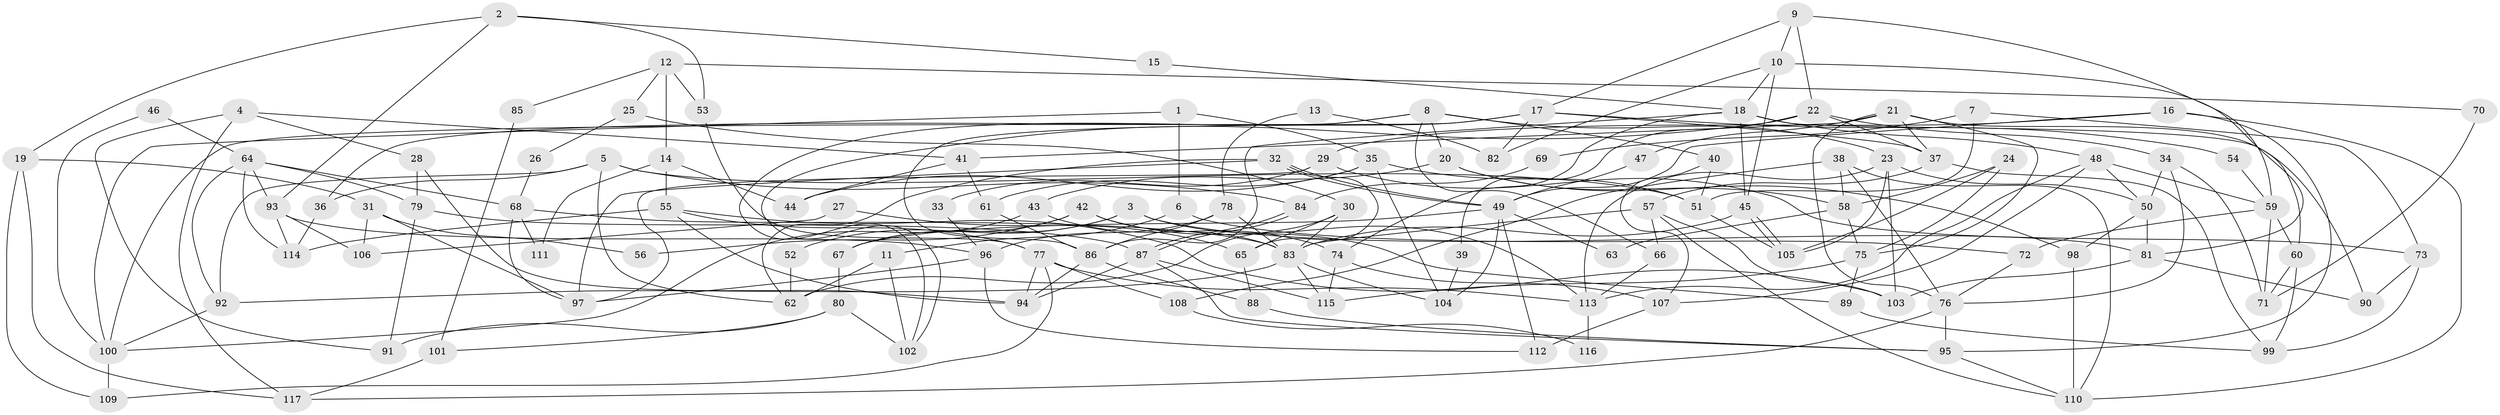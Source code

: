 // coarse degree distribution, {3: 0.1864406779661017, 4: 0.23728813559322035, 6: 0.15254237288135594, 8: 0.05084745762711865, 9: 0.0847457627118644, 2: 0.01694915254237288, 7: 0.1016949152542373, 5: 0.15254237288135594, 11: 0.01694915254237288}
// Generated by graph-tools (version 1.1) at 2025/37/03/04/25 23:37:12]
// undirected, 117 vertices, 234 edges
graph export_dot {
  node [color=gray90,style=filled];
  1;
  2;
  3;
  4;
  5;
  6;
  7;
  8;
  9;
  10;
  11;
  12;
  13;
  14;
  15;
  16;
  17;
  18;
  19;
  20;
  21;
  22;
  23;
  24;
  25;
  26;
  27;
  28;
  29;
  30;
  31;
  32;
  33;
  34;
  35;
  36;
  37;
  38;
  39;
  40;
  41;
  42;
  43;
  44;
  45;
  46;
  47;
  48;
  49;
  50;
  51;
  52;
  53;
  54;
  55;
  56;
  57;
  58;
  59;
  60;
  61;
  62;
  63;
  64;
  65;
  66;
  67;
  68;
  69;
  70;
  71;
  72;
  73;
  74;
  75;
  76;
  77;
  78;
  79;
  80;
  81;
  82;
  83;
  84;
  85;
  86;
  87;
  88;
  89;
  90;
  91;
  92;
  93;
  94;
  95;
  96;
  97;
  98;
  99;
  100;
  101;
  102;
  103;
  104;
  105;
  106;
  107;
  108;
  109;
  110;
  111;
  112;
  113;
  114;
  115;
  116;
  117;
  1 -- 35;
  1 -- 100;
  1 -- 6;
  2 -- 93;
  2 -- 19;
  2 -- 15;
  2 -- 53;
  3 -- 81;
  3 -- 113;
  3 -- 52;
  3 -- 67;
  4 -- 28;
  4 -- 91;
  4 -- 41;
  4 -- 117;
  5 -- 51;
  5 -- 92;
  5 -- 36;
  5 -- 62;
  5 -- 84;
  6 -- 11;
  6 -- 72;
  7 -- 51;
  7 -- 73;
  7 -- 69;
  8 -- 66;
  8 -- 23;
  8 -- 20;
  8 -- 40;
  8 -- 86;
  8 -- 102;
  9 -- 59;
  9 -- 10;
  9 -- 17;
  9 -- 22;
  10 -- 81;
  10 -- 18;
  10 -- 45;
  10 -- 82;
  11 -- 62;
  11 -- 102;
  12 -- 53;
  12 -- 14;
  12 -- 25;
  12 -- 70;
  12 -- 85;
  13 -- 82;
  13 -- 78;
  14 -- 44;
  14 -- 55;
  14 -- 111;
  15 -- 18;
  16 -- 110;
  16 -- 49;
  16 -- 29;
  16 -- 95;
  17 -- 36;
  17 -- 37;
  17 -- 54;
  17 -- 82;
  17 -- 100;
  18 -- 86;
  18 -- 45;
  18 -- 48;
  18 -- 74;
  18 -- 90;
  19 -- 117;
  19 -- 109;
  19 -- 31;
  20 -- 43;
  20 -- 58;
  20 -- 98;
  21 -- 76;
  21 -- 75;
  21 -- 37;
  21 -- 41;
  21 -- 47;
  21 -- 60;
  22 -- 37;
  22 -- 34;
  22 -- 39;
  22 -- 102;
  23 -- 105;
  23 -- 50;
  23 -- 103;
  23 -- 113;
  24 -- 75;
  24 -- 58;
  24 -- 105;
  25 -- 30;
  25 -- 26;
  26 -- 68;
  27 -- 106;
  27 -- 65;
  28 -- 94;
  28 -- 79;
  29 -- 73;
  29 -- 33;
  29 -- 97;
  30 -- 62;
  30 -- 83;
  30 -- 65;
  31 -- 97;
  31 -- 56;
  31 -- 106;
  32 -- 49;
  32 -- 49;
  32 -- 97;
  32 -- 62;
  32 -- 65;
  33 -- 96;
  34 -- 76;
  34 -- 50;
  34 -- 71;
  35 -- 61;
  35 -- 104;
  35 -- 44;
  35 -- 51;
  36 -- 114;
  37 -- 57;
  37 -- 99;
  38 -- 76;
  38 -- 110;
  38 -- 58;
  38 -- 108;
  39 -- 104;
  40 -- 51;
  40 -- 107;
  41 -- 44;
  41 -- 61;
  42 -- 83;
  42 -- 89;
  42 -- 56;
  42 -- 67;
  43 -- 74;
  43 -- 100;
  45 -- 105;
  45 -- 105;
  45 -- 83;
  46 -- 64;
  46 -- 100;
  47 -- 49;
  48 -- 113;
  48 -- 50;
  48 -- 59;
  48 -- 107;
  49 -- 67;
  49 -- 63;
  49 -- 104;
  49 -- 112;
  50 -- 81;
  50 -- 98;
  51 -- 105;
  52 -- 62;
  53 -- 77;
  54 -- 59;
  55 -- 103;
  55 -- 94;
  55 -- 77;
  55 -- 114;
  57 -- 110;
  57 -- 66;
  57 -- 83;
  57 -- 103;
  58 -- 63;
  58 -- 75;
  59 -- 60;
  59 -- 71;
  59 -- 72;
  60 -- 71;
  60 -- 99;
  61 -- 86;
  64 -- 93;
  64 -- 68;
  64 -- 79;
  64 -- 92;
  64 -- 114;
  65 -- 88;
  66 -- 113;
  67 -- 80;
  68 -- 97;
  68 -- 83;
  68 -- 111;
  69 -- 84;
  70 -- 71;
  72 -- 76;
  73 -- 99;
  73 -- 90;
  74 -- 107;
  74 -- 115;
  75 -- 115;
  75 -- 89;
  76 -- 95;
  76 -- 117;
  77 -- 94;
  77 -- 108;
  77 -- 109;
  77 -- 113;
  78 -- 83;
  78 -- 86;
  78 -- 96;
  79 -- 87;
  79 -- 91;
  80 -- 102;
  80 -- 91;
  80 -- 101;
  81 -- 103;
  81 -- 90;
  83 -- 92;
  83 -- 104;
  83 -- 115;
  84 -- 87;
  84 -- 87;
  85 -- 101;
  86 -- 88;
  86 -- 94;
  87 -- 115;
  87 -- 94;
  87 -- 95;
  88 -- 95;
  89 -- 99;
  92 -- 100;
  93 -- 96;
  93 -- 114;
  93 -- 106;
  95 -- 110;
  96 -- 112;
  96 -- 97;
  98 -- 110;
  100 -- 109;
  101 -- 117;
  107 -- 112;
  108 -- 116;
  113 -- 116;
}
